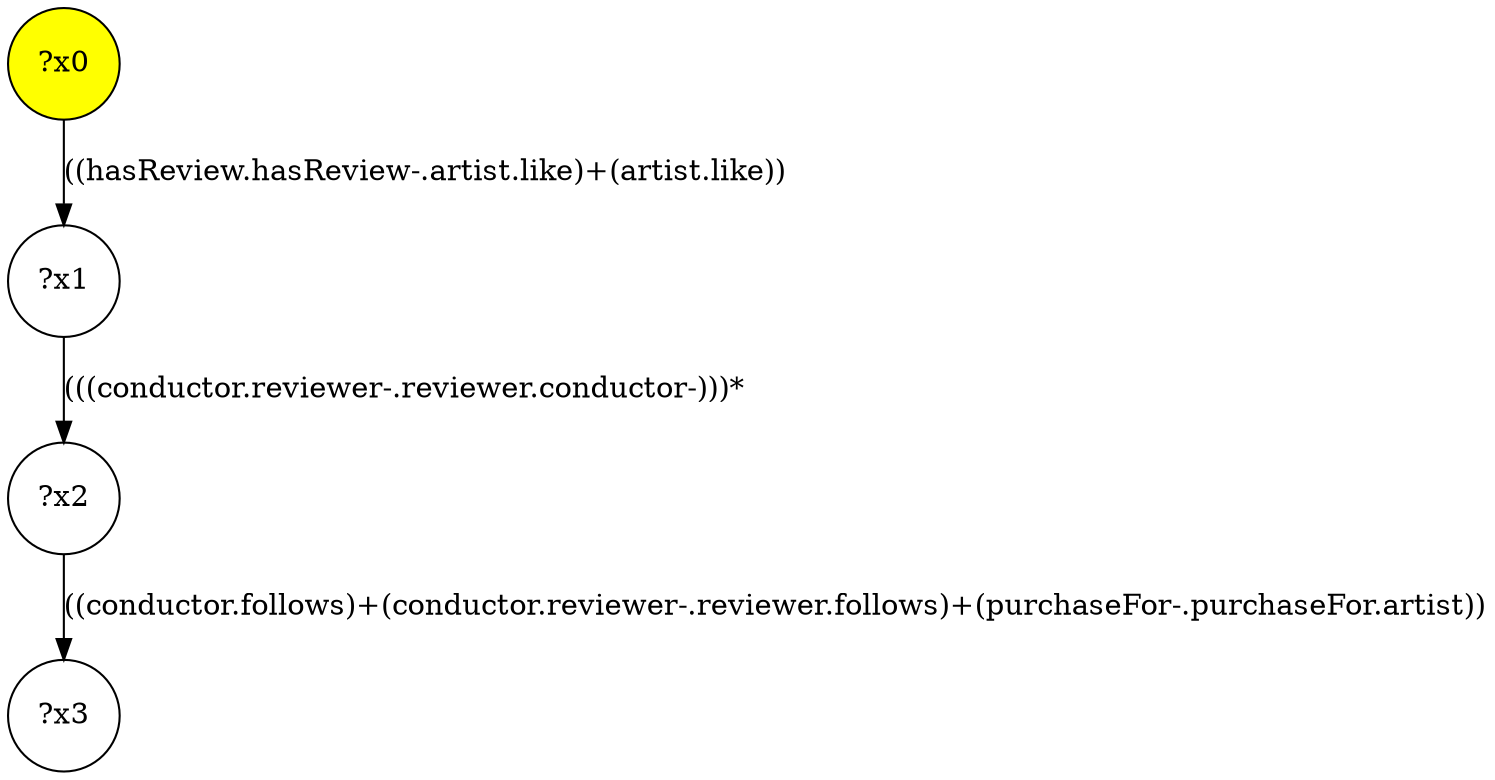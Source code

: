 digraph g {
	x0 [fillcolor="yellow", style="filled," shape=circle, label="?x0"];
	x1 [shape=circle, label="?x1"];
	x0 -> x1 [label="((hasReview.hasReview-.artist.like)+(artist.like))"];
	x2 [shape=circle, label="?x2"];
	x1 -> x2 [label="(((conductor.reviewer-.reviewer.conductor-)))*"];
	x3 [shape=circle, label="?x3"];
	x2 -> x3 [label="((conductor.follows)+(conductor.reviewer-.reviewer.follows)+(purchaseFor-.purchaseFor.artist))"];
}
